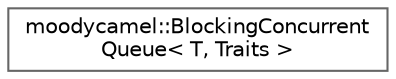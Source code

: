 digraph "类继承关系图"
{
 // INTERACTIVE_SVG=YES
 // LATEX_PDF_SIZE
  bgcolor="transparent";
  edge [fontname=Helvetica,fontsize=10,labelfontname=Helvetica,labelfontsize=10];
  node [fontname=Helvetica,fontsize=10,shape=box,height=0.2,width=0.4];
  rankdir="LR";
  Node0 [id="Node000000",label="moodycamel::BlockingConcurrent\lQueue\< T, Traits \>",height=0.2,width=0.4,color="grey40", fillcolor="white", style="filled",URL="$db/dea/classmoodycamel_1_1BlockingConcurrentQueue.html",tooltip=" "];
}
